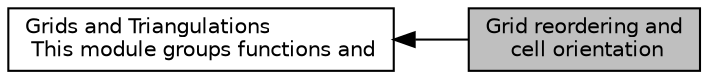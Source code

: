 digraph "Grid reordering and cell orientation"
{
  edge [fontname="Helvetica",fontsize="10",labelfontname="Helvetica",labelfontsize="10"];
  node [fontname="Helvetica",fontsize="10",shape=box];
  rankdir=LR;
  Node1 [label="Grid reordering and\l cell orientation",height=0.2,width=0.4,color="black", fillcolor="grey75", style="filled", fontcolor="black",tooltip="A module describing how deal.II consistently orients Triangulation objects."];
  Node2 [label="Grids and Triangulations\l This module groups functions and",height=0.2,width=0.4,color="black", fillcolor="white", style="filled",URL="$group__grid.html",tooltip="classes that have to do with the topology and geometry of meshes. A mesh can be thought of as a colle..."];
  Node2->Node1 [shape=plaintext, dir="back", style="solid"];
}
